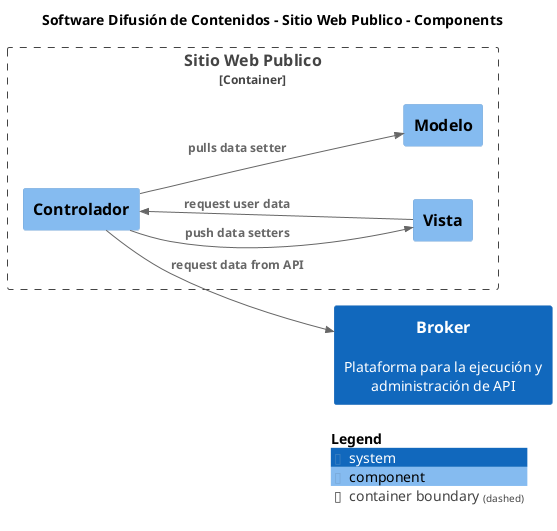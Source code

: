@startuml
set separator none
title Software Difusión de Contenidos - Sitio Web Publico - Components

left to right direction

!include <C4/C4>
!include <C4/C4_Context>
!include <C4/C4_Component>

System(Broker, "Broker", "Plataforma para la ejecución y administración de API", $tags="")

Container_Boundary("SoftwareDifusióndeContenidos.SitioWebPublico_boundary", "Sitio Web Publico", $tags="") {
  Component(SoftwareDifusióndeContenidos.SitioWebPublico.Modelo, "Modelo", "", $tags="")
  Component(SoftwareDifusióndeContenidos.SitioWebPublico.Vista, "Vista", "", $tags="")
  Component(SoftwareDifusióndeContenidos.SitioWebPublico.Controlador, "Controlador", "", $tags="")
}

Rel_D(SoftwareDifusióndeContenidos.SitioWebPublico.Controlador, SoftwareDifusióndeContenidos.SitioWebPublico.Modelo, "pulls data setter", $tags="")
Rel_D(SoftwareDifusióndeContenidos.SitioWebPublico.Controlador, SoftwareDifusióndeContenidos.SitioWebPublico.Vista, "push data setters", $tags="")
Rel_D(SoftwareDifusióndeContenidos.SitioWebPublico.Vista, SoftwareDifusióndeContenidos.SitioWebPublico.Controlador, "request user data", $tags="")
Rel_D(SoftwareDifusióndeContenidos.SitioWebPublico.Controlador, Broker, "request data from API", $tags="")

SHOW_LEGEND(true)
@enduml
